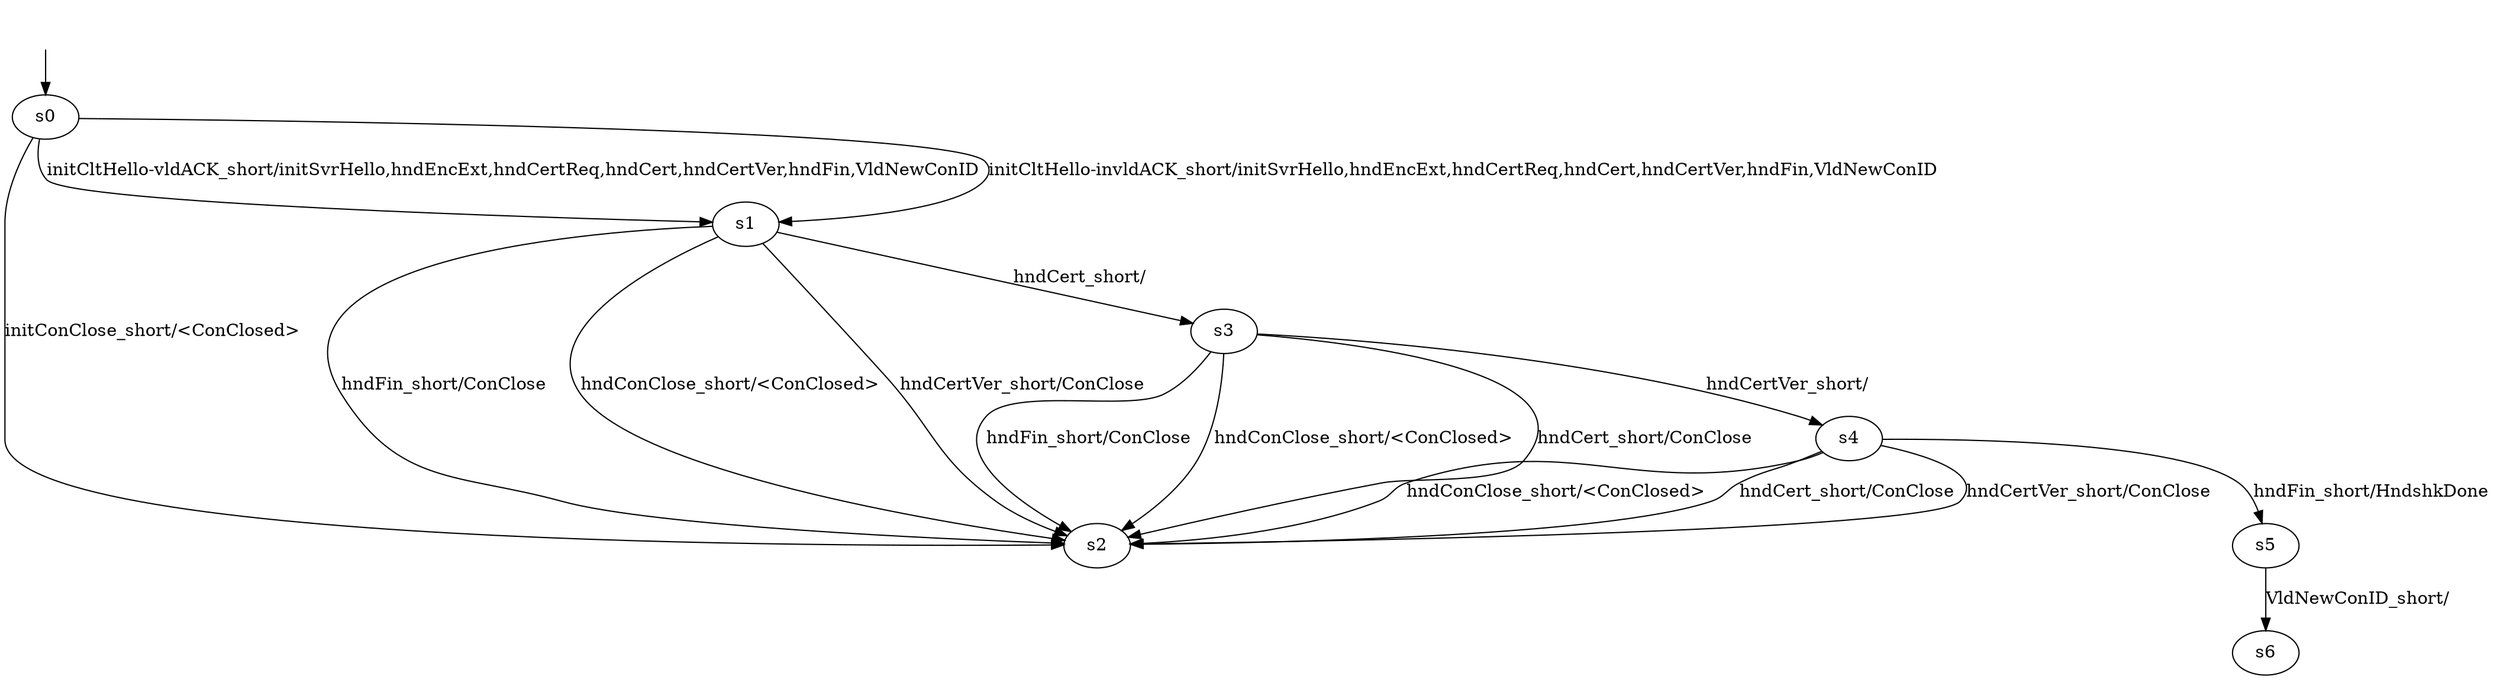digraph "quinnModels/quinn-BWCA-s-0/learnedModel" {
s0 [label=s0];
s1 [label=s1];
s2 [label=s2];
s3 [label=s3];
s4 [label=s4];
s5 [label=s5];
s6 [label=s6];
s0 -> s2  [label="initConClose_short/<ConClosed> "];
s0 -> s1  [label="initCltHello-vldACK_short/initSvrHello,hndEncExt,hndCertReq,hndCert,hndCertVer,hndFin,VldNewConID "];
s0 -> s1  [label="initCltHello-invldACK_short/initSvrHello,hndEncExt,hndCertReq,hndCert,hndCertVer,hndFin,VldNewConID "];
s1 -> s2  [label="hndFin_short/ConClose "];
s1 -> s2  [label="hndConClose_short/<ConClosed> "];
s1 -> s3  [label="hndCert_short/ "];
s1 -> s2  [label="hndCertVer_short/ConClose "];
s3 -> s2  [label="hndFin_short/ConClose "];
s3 -> s2  [label="hndConClose_short/<ConClosed> "];
s3 -> s2  [label="hndCert_short/ConClose "];
s3 -> s4  [label="hndCertVer_short/ "];
s4 -> s5  [label="hndFin_short/HndshkDone "];
s4 -> s2  [label="hndConClose_short/<ConClosed> "];
s4 -> s2  [label="hndCert_short/ConClose "];
s4 -> s2  [label="hndCertVer_short/ConClose "];
s5 -> s6  [label="VldNewConID_short/ "];
__start0 [label="", shape=none];
__start0 -> s0  [label=""];
}
